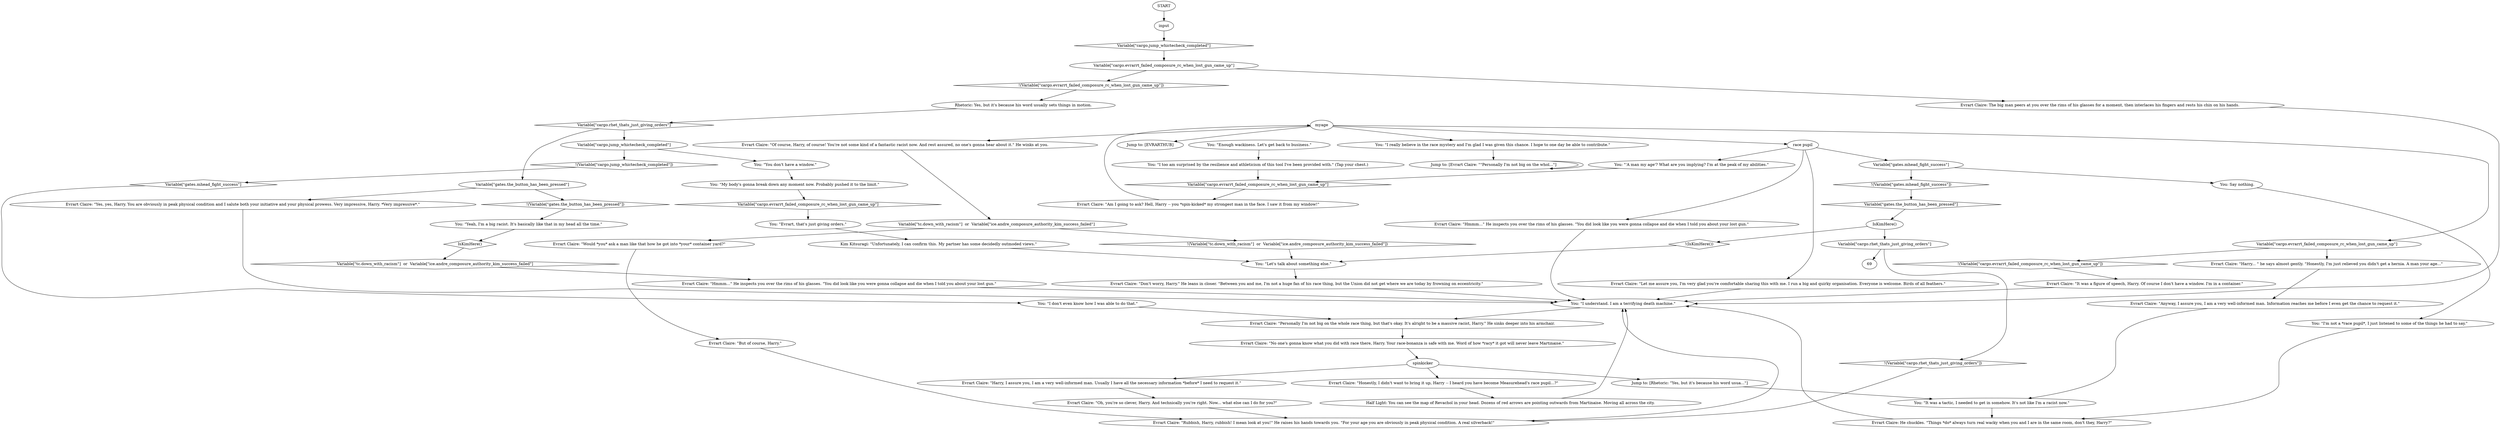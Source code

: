 # CONTAINERYARD / EVRART HOW I GOT HERE
# "Aren't you going to ask me how I got in here?"
# ==================================================
digraph G {
	  0 [label="START"];
	  1 [label="input"];
	  2 [label="You: \"Enough wackiness. Let's get back to business.\""];
	  3 [label="You: \"I really believe in the race mystery and I'm glad I was given this chance. I hope to one day be able to contribute.\""];
	  4 [label="Evrart Claire: \"Hmmm...\" He inspects you over the rims of his glasses. \"You did look like you were gonna collapse and die when I told you about your lost gun.\""];
	  5 [label="Evrart Claire: \"It was a figure of speech, Harry. Of course I don't have a window. I'm in a container.\""];
	  6 [label="You: \"My body's gonna break down any moment now. Probably pushed it to the limit.\""];
	  7 [label="race pupil"];
	  8 [label="Half Light: You can see the map of Revachol in your head. Dozens of red arrows are pointing outwards from Martinaise. Moving all across the city."];
	  9 [label="spinkicker"];
	  10 [label="Evrart Claire: \"But of course, Harry.\""];
	  11 [label="Evrart Claire: \"Don't worry, Harry.\" He leans in closer. \"Between you and me, I'm not a huge fan of his race thing, but the Union did not get where we are today by frowning on eccentricity.\""];
	  12 [label="Evrart Claire: \"Personally I'm not big on the whole race thing, but that's okay. It's alright to be a massive racist, Harry.\" He sinks deeper into his armchair."];
	  13 [label="Jump to: [Evrart Claire: \"\"Personally I'm not big on the whol...\"]"];
	  14 [label="You: \"Let's talk about something else.\""];
	  15 [label="Variable[\"gates.the_button_has_been_pressed\"]"];
	  16 [label="Variable[\"gates.the_button_has_been_pressed\"]", shape=diamond];
	  17 [label="!(Variable[\"gates.the_button_has_been_pressed\"])", shape=diamond];
	  18 [label="Evrart Claire: \"Yes, yes, Harry. You are obviously in peak physical condition and I salute both your initiative and your physical prowess. Very impressive, Harry. *Very impressive*.\""];
	  19 [label="Evrart Claire: \"Am I going to ask? Hell, Harry -- you *spin-kicked* my strongest man in the face. I saw it from my window!\""];
	  20 [label="You: \"I don't even know how I was able to do that.\""];
	  21 [label="Evrart Claire: \"Harry, I assure you, I am a very well-informed man. Usually I have all the necessary information *before* I need to request it.\""];
	  22 [label="You: \"Yeah, I'm a big racist. It's basically like that in my head all the time.\""];
	  23 [label="Evrart Claire: \"Let me assure you, I'm very glad you're comfortable sharing this with me. I run a big and quirky organisation. Everyone is welcome. Birds of all feathers.\""];
	  24 [label="Evrart Claire: \"No one's gonna know what you did with race there, Harry. Your race-bonanza is safe with me. Word of how *racy* it got will never leave Martinaise.\""];
	  25 [label="Variable[\"tc.down_with_racism\"]  or  Variable[\"ice.andre_composure_authority_kim_success_failed\"]"];
	  26 [label="Variable[\"tc.down_with_racism\"]  or  Variable[\"ice.andre_composure_authority_kim_success_failed\"]", shape=diamond];
	  27 [label="!(Variable[\"tc.down_with_racism\"]  or  Variable[\"ice.andre_composure_authority_kim_success_failed\"])", shape=diamond];
	  28 [label="Evrart Claire: \"Would *you* ask a man like that how he got into *your* container yard?\""];
	  29 [label="myage"];
	  30 [label="Evrart Claire: \"Anyway, I assure you, I am a very well-informed man. Information reaches me before I even get the chance to request it.\""];
	  31 [label="You: \"I understand. I am a terrifying death machine.\""];
	  32 [label="Jump to: [Rhetoric: \"Yes, but it's because his word usua...\"]"];
	  33 [label="Evrart Claire: \"Oh, you're so clever, Harry. And technically you're right. Now... what else can I do for you?\""];
	  34 [label="Kim Kitsuragi: \"Unfortunately, I can confirm this. My partner has some decidedly outmoded views.\""];
	  35 [label="Evrart Claire: \"Hmmm...\" He inspects you over the rims of his glasses. \"You did look like you were gonna collapse and die when I told you about your lost gun.\""];
	  36 [label="Rhetoric: Yes, but it's because his word usually sets things in motion."];
	  37 [label="You: \"It was a tactic, I needed to get in somehow. It's not like I'm a racist now.\""];
	  38 [label="Variable[\"gates.mhead_fight_success\"]"];
	  39 [label="Variable[\"gates.mhead_fight_success\"]", shape=diamond];
	  40 [label="!(Variable[\"gates.mhead_fight_success\"])", shape=diamond];
	  41 [label="You: Say nothing."];
	  42 [label="Variable[\"cargo.evrarrt_failed_composure_rc_when_lost_gun_came_up\"]"];
	  43 [label="Variable[\"cargo.evrarrt_failed_composure_rc_when_lost_gun_came_up\"]", shape=diamond];
	  44 [label="!(Variable[\"cargo.evrarrt_failed_composure_rc_when_lost_gun_came_up\"])", shape=diamond];
	  45 [label="Evrart Claire: \"Harry... \" he says almost gently. \"Honestly, I'm just relieved you didn't get a hernia. A man your age...\""];
	  46 [label="Variable[\"cargo.evrarrt_failed_composure_rc_when_lost_gun_came_up\"]"];
	  47 [label="Variable[\"cargo.evrarrt_failed_composure_rc_when_lost_gun_came_up\"]", shape=diamond];
	  48 [label="!(Variable[\"cargo.evrarrt_failed_composure_rc_when_lost_gun_came_up\"])", shape=diamond];
	  49 [label="Evrart Claire: The big man peers at you over the rims of his glasses for a moment, then interlaces his fingers and rests his chin on his hands."];
	  50 [label="You: \"I'm not a *race pupil*, I just listened to some of the things he had to say.\""];
	  51 [label="You: \"'A man my age'? What are you implying? I'm at the peak of my abilities.\""];
	  52 [label="Evrart Claire: \"Of course, Harry, of course! You're not some kind of a fantastic racist now. And rest assured, no one's gonna hear about it.\" He winks at you."];
	  53 [label="Evrart Claire: He chuckles. \"Things *do* always turn real wacky when you and I are in the same room, don't they, Harry?\""];
	  54 [label="You: \"I too am surprised by the resilience and athleticism of this tool I've been provided with.\" (Tap your chest.)"];
	  55 [label="Jump to: [EVRARTHUB]"];
	  56 [label="Evrart Claire: \"Rubbish, Harry, rubbish! I mean look at you!\" He raises his hands towards you. \"For your age you are obviously in peak physical condition. A real silverback!\""];
	  57 [label="You: \"Evrart, that's just giving orders.\""];
	  58 [label="Variable[\"cargo.jump_whictecheck_completed\"]"];
	  59 [label="Variable[\"cargo.jump_whictecheck_completed\"]", shape=diamond];
	  60 [label="!(Variable[\"cargo.jump_whictecheck_completed\"])", shape=diamond];
	  61 [label="You: \"You don't have a window.\""];
	  62 [label="Evrart Claire: \"Honestly, I didn't want to bring it up, Harry -- I heard you have become Measurehead's race pupil...?\""];
	  63 [label="IsKimHere()"];
	  64 [label="IsKimHere()", shape=diamond];
	  65 [label="!(IsKimHere())", shape=diamond];
	  66 [label="Variable[\"cargo.rhet_thats_just_giving_orders\"]"];
	  67 [label="Variable[\"cargo.rhet_thats_just_giving_orders\"]", shape=diamond];
	  68 [label="!(Variable[\"cargo.rhet_thats_just_giving_orders\"])", shape=diamond];
	  0 -> 1
	  1 -> 59
	  2 -> 54
	  3 -> 13
	  4 -> 31
	  5 -> 31
	  6 -> 47
	  7 -> 51
	  7 -> 4
	  7 -> 38
	  7 -> 23
	  8 -> 31
	  9 -> 32
	  9 -> 21
	  9 -> 62
	  10 -> 56
	  11 -> 31
	  12 -> 24
	  13 -> 13
	  14 -> 11
	  15 -> 17
	  15 -> 18
	  16 -> 63
	  17 -> 22
	  18 -> 31
	  19 -> 29
	  20 -> 12
	  21 -> 33
	  22 -> 64
	  23 -> 31
	  24 -> 9
	  25 -> 27
	  25 -> 28
	  26 -> 35
	  27 -> 14
	  28 -> 10
	  29 -> 3
	  29 -> 7
	  29 -> 42
	  29 -> 52
	  29 -> 55
	  30 -> 37
	  31 -> 12
	  32 -> 37
	  33 -> 56
	  34 -> 14
	  35 -> 31
	  36 -> 67
	  37 -> 53
	  38 -> 40
	  38 -> 41
	  39 -> 20
	  40 -> 16
	  41 -> 50
	  42 -> 44
	  42 -> 45
	  43 -> 19
	  44 -> 5
	  45 -> 30
	  46 -> 48
	  46 -> 49
	  47 -> 57
	  48 -> 36
	  49 -> 31
	  50 -> 53
	  51 -> 43
	  52 -> 25
	  53 -> 31
	  54 -> 43
	  56 -> 31
	  57 -> 34
	  58 -> 60
	  58 -> 61
	  59 -> 46
	  60 -> 39
	  61 -> 6
	  62 -> 8
	  63 -> 65
	  63 -> 66
	  64 -> 26
	  65 -> 14
	  66 -> 68
	  66 -> 69
	  67 -> 58
	  67 -> 15
	  68 -> 56
}

